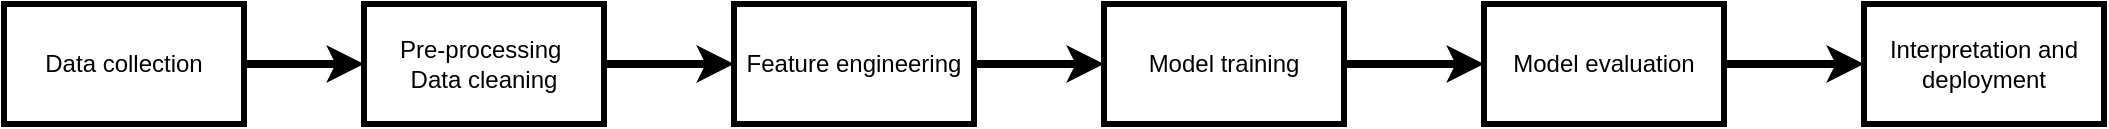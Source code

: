 <mxfile version="27.2.0">
  <diagram name="Page-1" id="IozO2HYkSH_M27DXMxUG">
    <mxGraphModel dx="1963" dy="666" grid="1" gridSize="10" guides="1" tooltips="1" connect="1" arrows="1" fold="1" page="1" pageScale="1" pageWidth="850" pageHeight="1100" math="0" shadow="0">
      <root>
        <mxCell id="0" />
        <mxCell id="1" parent="0" />
        <mxCell id="XbHJveG1FMGA6NgoyU_7-10" style="edgeStyle=orthogonalEdgeStyle;rounded=0;orthogonalLoop=1;jettySize=auto;html=1;entryX=0;entryY=0.5;entryDx=0;entryDy=0;strokeWidth=4;strokeColor=light-dark(#000000,#000000);" parent="1" source="XbHJveG1FMGA6NgoyU_7-1" target="XbHJveG1FMGA6NgoyU_7-2" edge="1">
          <mxGeometry relative="1" as="geometry" />
        </mxCell>
        <mxCell id="XbHJveG1FMGA6NgoyU_7-1" value="Data collection" style="rounded=0;whiteSpace=wrap;html=1;fillColor=light-dark(#FFFFFF,#E9E9E9);fontColor=light-dark(#000000,#000000);strokeColor=light-dark(#000000,#000000);strokeWidth=3;" parent="1" vertex="1">
          <mxGeometry y="150" width="120" height="60" as="geometry" />
        </mxCell>
        <mxCell id="XbHJveG1FMGA6NgoyU_7-11" style="edgeStyle=orthogonalEdgeStyle;rounded=0;orthogonalLoop=1;jettySize=auto;html=1;entryX=0;entryY=0.5;entryDx=0;entryDy=0;strokeWidth=4;strokeColor=light-dark(#000000,#000000);" parent="1" source="XbHJveG1FMGA6NgoyU_7-2" target="XbHJveG1FMGA6NgoyU_7-3" edge="1">
          <mxGeometry relative="1" as="geometry" />
        </mxCell>
        <mxCell id="XbHJveG1FMGA6NgoyU_7-2" value="Pre-processing&amp;nbsp;&lt;div&gt;Data cleaning&lt;/div&gt;" style="rounded=0;whiteSpace=wrap;html=1;fillColor=light-dark(#FFFFFF,#E9E9E9);fontColor=light-dark(#000000,#000000);strokeColor=light-dark(#000000,#000000);strokeWidth=3;" parent="1" vertex="1">
          <mxGeometry x="180" y="150" width="120" height="60" as="geometry" />
        </mxCell>
        <mxCell id="XbHJveG1FMGA6NgoyU_7-13" style="edgeStyle=orthogonalEdgeStyle;rounded=0;orthogonalLoop=1;jettySize=auto;html=1;entryX=0;entryY=0.5;entryDx=0;entryDy=0;strokeWidth=4;strokeColor=light-dark(#000000,#000000);" parent="1" source="XbHJveG1FMGA6NgoyU_7-3" target="XbHJveG1FMGA6NgoyU_7-4" edge="1">
          <mxGeometry relative="1" as="geometry" />
        </mxCell>
        <mxCell id="XbHJveG1FMGA6NgoyU_7-3" value="Feature engineering" style="rounded=0;whiteSpace=wrap;html=1;fillColor=light-dark(#FFFFFF,#E9E9E9);fontColor=light-dark(#000000,#000000);strokeColor=light-dark(#000000,#000000);strokeWidth=3;" parent="1" vertex="1">
          <mxGeometry x="365" y="150" width="120" height="60" as="geometry" />
        </mxCell>
        <mxCell id="XbHJveG1FMGA6NgoyU_7-14" style="edgeStyle=orthogonalEdgeStyle;rounded=0;orthogonalLoop=1;jettySize=auto;html=1;entryX=0;entryY=0.5;entryDx=0;entryDy=0;strokeWidth=4;strokeColor=light-dark(#000000,#000000);" parent="1" source="XbHJveG1FMGA6NgoyU_7-4" target="XbHJveG1FMGA6NgoyU_7-5" edge="1">
          <mxGeometry relative="1" as="geometry" />
        </mxCell>
        <mxCell id="XbHJveG1FMGA6NgoyU_7-4" value="Model training" style="rounded=0;whiteSpace=wrap;html=1;fillColor=light-dark(#FFFFFF,#E9E9E9);fontColor=light-dark(#000000,#000000);strokeColor=light-dark(#000000,#000000);strokeWidth=3;" parent="1" vertex="1">
          <mxGeometry x="550" y="150" width="120" height="60" as="geometry" />
        </mxCell>
        <mxCell id="XbHJveG1FMGA6NgoyU_7-15" style="edgeStyle=orthogonalEdgeStyle;rounded=0;orthogonalLoop=1;jettySize=auto;html=1;entryX=0;entryY=0.5;entryDx=0;entryDy=0;strokeWidth=4;strokeColor=light-dark(#000000,#000000);" parent="1" source="XbHJveG1FMGA6NgoyU_7-5" target="XbHJveG1FMGA6NgoyU_7-6" edge="1">
          <mxGeometry relative="1" as="geometry" />
        </mxCell>
        <mxCell id="XbHJveG1FMGA6NgoyU_7-5" value="Model evaluation" style="rounded=0;whiteSpace=wrap;html=1;fillColor=light-dark(#FFFFFF,#E9E9E9);fontColor=light-dark(#000000,#000000);strokeColor=light-dark(#000000,#000000);strokeWidth=3;" parent="1" vertex="1">
          <mxGeometry x="740" y="150" width="120" height="60" as="geometry" />
        </mxCell>
        <mxCell id="XbHJveG1FMGA6NgoyU_7-6" value="Interpretation and deployment" style="rounded=0;whiteSpace=wrap;html=1;fillColor=light-dark(#FFFFFF,#E9E9E9);fontColor=light-dark(#000000,#000000);strokeColor=light-dark(#000000,#000000);strokeWidth=3;" parent="1" vertex="1">
          <mxGeometry x="930" y="150" width="120" height="60" as="geometry" />
        </mxCell>
      </root>
    </mxGraphModel>
  </diagram>
</mxfile>
